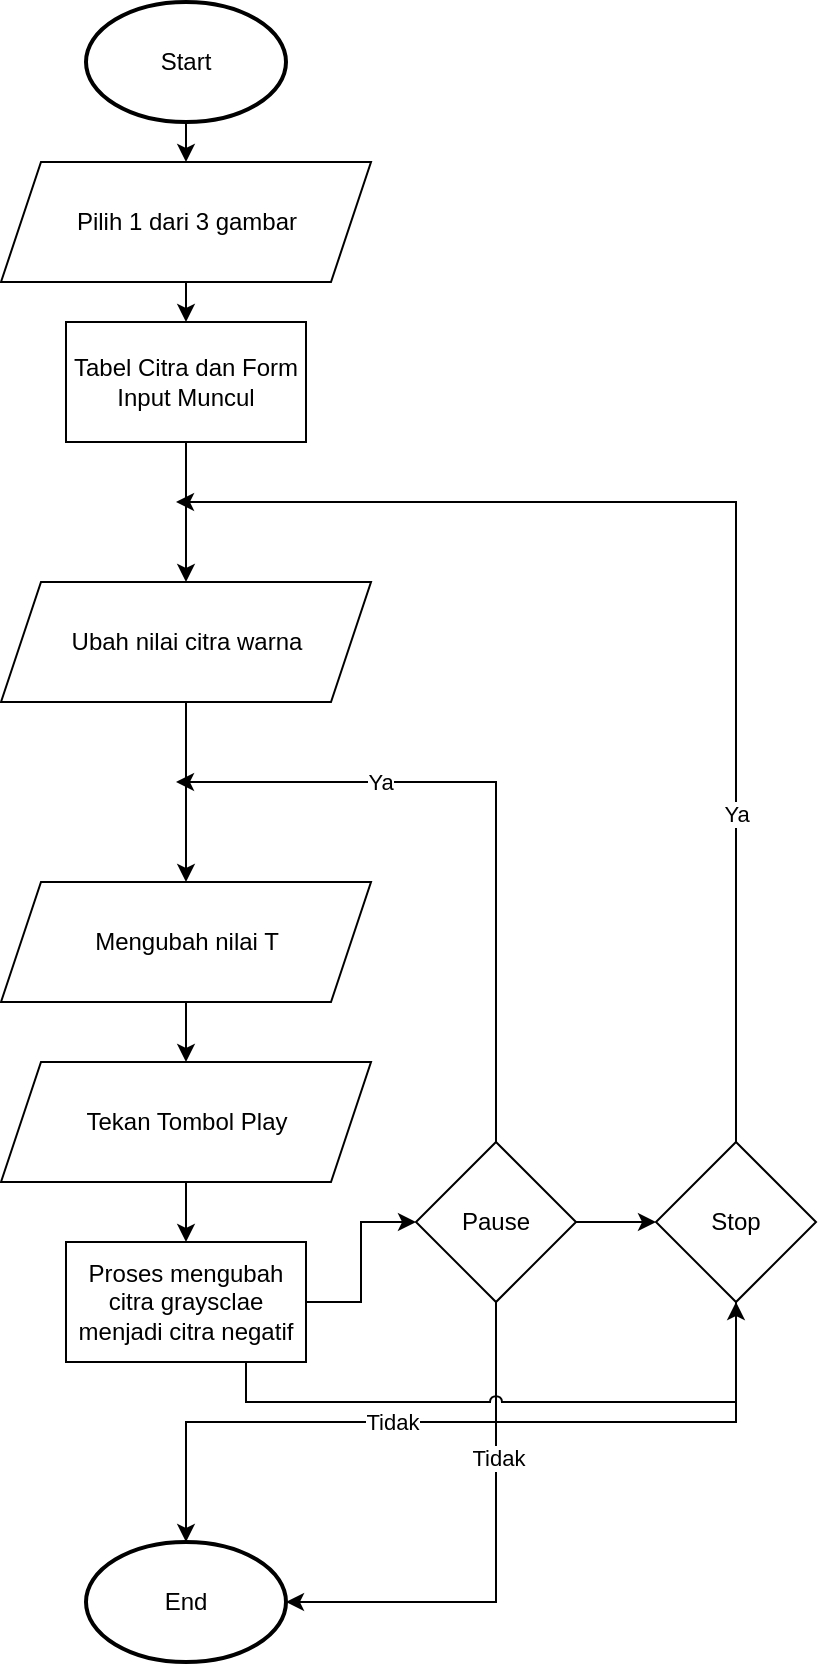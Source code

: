 <mxfile version="24.7.14">
  <diagram name="Page-1" id="wDgwUH4yZrsznBnCyvqJ">
    <mxGraphModel dx="1245" dy="693" grid="1" gridSize="10" guides="1" tooltips="1" connect="1" arrows="1" fold="1" page="1" pageScale="1" pageWidth="850" pageHeight="1100" math="0" shadow="0">
      <root>
        <mxCell id="0" />
        <mxCell id="1" parent="0" />
        <mxCell id="YPFUfWVb4xvoclRdpn4Y-13" style="edgeStyle=orthogonalEdgeStyle;rounded=0;orthogonalLoop=1;jettySize=auto;html=1;exitX=0.5;exitY=1;exitDx=0;exitDy=0;exitPerimeter=0;entryX=0.5;entryY=0;entryDx=0;entryDy=0;" parent="1" source="YPFUfWVb4xvoclRdpn4Y-2" target="YPFUfWVb4xvoclRdpn4Y-4" edge="1">
          <mxGeometry relative="1" as="geometry" />
        </mxCell>
        <mxCell id="YPFUfWVb4xvoclRdpn4Y-2" value="Start" style="strokeWidth=2;html=1;shape=mxgraph.flowchart.start_1;whiteSpace=wrap;" parent="1" vertex="1">
          <mxGeometry x="325" y="170" width="100" height="60" as="geometry" />
        </mxCell>
        <mxCell id="YPFUfWVb4xvoclRdpn4Y-3" value="End" style="strokeWidth=2;html=1;shape=mxgraph.flowchart.start_1;whiteSpace=wrap;" parent="1" vertex="1">
          <mxGeometry x="325" y="940" width="100" height="60" as="geometry" />
        </mxCell>
        <mxCell id="YPFUfWVb4xvoclRdpn4Y-14" style="edgeStyle=orthogonalEdgeStyle;rounded=0;orthogonalLoop=1;jettySize=auto;html=1;exitX=0.5;exitY=1;exitDx=0;exitDy=0;entryX=0.5;entryY=0;entryDx=0;entryDy=0;" parent="1" source="YPFUfWVb4xvoclRdpn4Y-4" target="YPFUfWVb4xvoclRdpn4Y-5" edge="1">
          <mxGeometry relative="1" as="geometry" />
        </mxCell>
        <mxCell id="YPFUfWVb4xvoclRdpn4Y-4" value="Pilih 1 dari 3 gambar" style="shape=parallelogram;perimeter=parallelogramPerimeter;whiteSpace=wrap;html=1;fixedSize=1;" parent="1" vertex="1">
          <mxGeometry x="282.5" y="250" width="185" height="60" as="geometry" />
        </mxCell>
        <mxCell id="YPFUfWVb4xvoclRdpn4Y-15" style="edgeStyle=orthogonalEdgeStyle;rounded=0;orthogonalLoop=1;jettySize=auto;html=1;entryX=0.5;entryY=0;entryDx=0;entryDy=0;" parent="1" source="YPFUfWVb4xvoclRdpn4Y-5" target="YPFUfWVb4xvoclRdpn4Y-6" edge="1">
          <mxGeometry relative="1" as="geometry">
            <mxPoint x="375" y="440" as="sourcePoint" />
          </mxGeometry>
        </mxCell>
        <mxCell id="YPFUfWVb4xvoclRdpn4Y-5" value="Tabel Citra dan Form Input Muncul" style="rounded=0;whiteSpace=wrap;html=1;" parent="1" vertex="1">
          <mxGeometry x="315" y="330" width="120" height="60" as="geometry" />
        </mxCell>
        <mxCell id="YPFUfWVb4xvoclRdpn4Y-6" value="Ubah nilai citra warna" style="shape=parallelogram;perimeter=parallelogramPerimeter;whiteSpace=wrap;html=1;fixedSize=1;" parent="1" vertex="1">
          <mxGeometry x="282.5" y="460" width="185" height="60" as="geometry" />
        </mxCell>
        <mxCell id="YPFUfWVb4xvoclRdpn4Y-17" style="edgeStyle=orthogonalEdgeStyle;rounded=0;orthogonalLoop=1;jettySize=auto;html=1;exitX=0.5;exitY=1;exitDx=0;exitDy=0;entryX=0.5;entryY=0;entryDx=0;entryDy=0;" parent="1" source="YPFUfWVb4xvoclRdpn4Y-7" target="YPFUfWVb4xvoclRdpn4Y-9" edge="1">
          <mxGeometry relative="1" as="geometry" />
        </mxCell>
        <mxCell id="YPFUfWVb4xvoclRdpn4Y-7" value="Tekan Tombol Play" style="shape=parallelogram;perimeter=parallelogramPerimeter;whiteSpace=wrap;html=1;fixedSize=1;" parent="1" vertex="1">
          <mxGeometry x="282.5" y="700" width="185" height="60" as="geometry" />
        </mxCell>
        <mxCell id="YPFUfWVb4xvoclRdpn4Y-18" style="edgeStyle=orthogonalEdgeStyle;rounded=0;orthogonalLoop=1;jettySize=auto;html=1;exitX=1;exitY=0.5;exitDx=0;exitDy=0;entryX=0;entryY=0.5;entryDx=0;entryDy=0;" parent="1" source="YPFUfWVb4xvoclRdpn4Y-9" target="YPFUfWVb4xvoclRdpn4Y-19" edge="1">
          <mxGeometry relative="1" as="geometry">
            <mxPoint x="510" y="720" as="targetPoint" />
          </mxGeometry>
        </mxCell>
        <mxCell id="YPFUfWVb4xvoclRdpn4Y-9" value="Proses mengubah citra graysclae menjadi citra negatif" style="rounded=0;whiteSpace=wrap;html=1;" parent="1" vertex="1">
          <mxGeometry x="315" y="790" width="120" height="60" as="geometry" />
        </mxCell>
        <mxCell id="YPFUfWVb4xvoclRdpn4Y-23" style="edgeStyle=orthogonalEdgeStyle;rounded=0;orthogonalLoop=1;jettySize=auto;html=1;exitX=0.5;exitY=0;exitDx=0;exitDy=0;" parent="1" source="YPFUfWVb4xvoclRdpn4Y-19" edge="1">
          <mxGeometry relative="1" as="geometry">
            <mxPoint x="370" y="560" as="targetPoint" />
            <Array as="points">
              <mxPoint x="530" y="560" />
            </Array>
          </mxGeometry>
        </mxCell>
        <mxCell id="YPFUfWVb4xvoclRdpn4Y-24" value="Ya" style="edgeLabel;html=1;align=center;verticalAlign=middle;resizable=0;points=[];" parent="YPFUfWVb4xvoclRdpn4Y-23" vertex="1" connectable="0">
          <mxGeometry x="0.402" relative="1" as="geometry">
            <mxPoint as="offset" />
          </mxGeometry>
        </mxCell>
        <mxCell id="YPFUfWVb4xvoclRdpn4Y-30" style="edgeStyle=orthogonalEdgeStyle;rounded=0;orthogonalLoop=1;jettySize=auto;html=1;exitX=1;exitY=0.5;exitDx=0;exitDy=0;entryX=0;entryY=0.5;entryDx=0;entryDy=0;" parent="1" source="YPFUfWVb4xvoclRdpn4Y-19" target="YPFUfWVb4xvoclRdpn4Y-29" edge="1">
          <mxGeometry relative="1" as="geometry" />
        </mxCell>
        <mxCell id="YPFUfWVb4xvoclRdpn4Y-19" value="Pause" style="rhombus;whiteSpace=wrap;html=1;" parent="1" vertex="1">
          <mxGeometry x="490" y="740" width="80" height="80" as="geometry" />
        </mxCell>
        <mxCell id="YPFUfWVb4xvoclRdpn4Y-25" style="edgeStyle=orthogonalEdgeStyle;rounded=0;orthogonalLoop=1;jettySize=auto;html=1;exitX=0.5;exitY=1;exitDx=0;exitDy=0;entryX=1;entryY=0.5;entryDx=0;entryDy=0;entryPerimeter=0;" parent="1" source="YPFUfWVb4xvoclRdpn4Y-19" target="YPFUfWVb4xvoclRdpn4Y-3" edge="1">
          <mxGeometry relative="1" as="geometry" />
        </mxCell>
        <mxCell id="YPFUfWVb4xvoclRdpn4Y-26" value="Tidak" style="edgeLabel;html=1;align=center;verticalAlign=middle;resizable=0;points=[];" parent="YPFUfWVb4xvoclRdpn4Y-25" vertex="1" connectable="0">
          <mxGeometry x="-0.388" y="1" relative="1" as="geometry">
            <mxPoint as="offset" />
          </mxGeometry>
        </mxCell>
        <mxCell id="YPFUfWVb4xvoclRdpn4Y-38" style="edgeStyle=orthogonalEdgeStyle;rounded=0;orthogonalLoop=1;jettySize=auto;html=1;exitX=0.5;exitY=1;exitDx=0;exitDy=0;entryX=0.5;entryY=0;entryDx=0;entryDy=0;" parent="1" source="YPFUfWVb4xvoclRdpn4Y-6" target="YPFUfWVb4xvoclRdpn4Y-36" edge="1">
          <mxGeometry relative="1" as="geometry">
            <mxPoint x="375" y="570" as="sourcePoint" />
          </mxGeometry>
        </mxCell>
        <mxCell id="YPFUfWVb4xvoclRdpn4Y-32" style="edgeStyle=orthogonalEdgeStyle;rounded=0;orthogonalLoop=1;jettySize=auto;html=1;exitX=0.5;exitY=0;exitDx=0;exitDy=0;" parent="1" source="YPFUfWVb4xvoclRdpn4Y-29" edge="1">
          <mxGeometry relative="1" as="geometry">
            <mxPoint x="370" y="420" as="targetPoint" />
            <Array as="points">
              <mxPoint x="650" y="420" />
            </Array>
          </mxGeometry>
        </mxCell>
        <mxCell id="YPFUfWVb4xvoclRdpn4Y-33" value="Ya" style="edgeLabel;html=1;align=center;verticalAlign=middle;resizable=0;points=[];" parent="YPFUfWVb4xvoclRdpn4Y-32" vertex="1" connectable="0">
          <mxGeometry x="-0.451" relative="1" as="geometry">
            <mxPoint as="offset" />
          </mxGeometry>
        </mxCell>
        <mxCell id="YPFUfWVb4xvoclRdpn4Y-29" value="Stop" style="rhombus;whiteSpace=wrap;html=1;" parent="1" vertex="1">
          <mxGeometry x="610" y="740" width="80" height="80" as="geometry" />
        </mxCell>
        <mxCell id="YPFUfWVb4xvoclRdpn4Y-31" style="edgeStyle=orthogonalEdgeStyle;rounded=0;orthogonalLoop=1;jettySize=auto;html=1;exitX=0.75;exitY=1;exitDx=0;exitDy=0;entryX=0.5;entryY=1;entryDx=0;entryDy=0;jumpStyle=arc;" parent="1" source="YPFUfWVb4xvoclRdpn4Y-9" target="YPFUfWVb4xvoclRdpn4Y-29" edge="1">
          <mxGeometry relative="1" as="geometry">
            <mxPoint x="435" y="790" as="sourcePoint" />
            <mxPoint x="688.64" y="800.52" as="targetPoint" />
          </mxGeometry>
        </mxCell>
        <mxCell id="YPFUfWVb4xvoclRdpn4Y-34" style="edgeStyle=orthogonalEdgeStyle;rounded=0;orthogonalLoop=1;jettySize=auto;html=1;exitX=0.5;exitY=1;exitDx=0;exitDy=0;entryX=0.5;entryY=0;entryDx=0;entryDy=0;entryPerimeter=0;" parent="1" source="YPFUfWVb4xvoclRdpn4Y-29" target="YPFUfWVb4xvoclRdpn4Y-3" edge="1">
          <mxGeometry relative="1" as="geometry" />
        </mxCell>
        <mxCell id="YPFUfWVb4xvoclRdpn4Y-35" value="Tidak" style="edgeLabel;html=1;align=center;verticalAlign=middle;resizable=0;points=[];" parent="YPFUfWVb4xvoclRdpn4Y-34" vertex="1" connectable="0">
          <mxGeometry x="0.175" relative="1" as="geometry">
            <mxPoint as="offset" />
          </mxGeometry>
        </mxCell>
        <mxCell id="YPFUfWVb4xvoclRdpn4Y-39" style="edgeStyle=orthogonalEdgeStyle;rounded=0;orthogonalLoop=1;jettySize=auto;html=1;exitX=0.5;exitY=1;exitDx=0;exitDy=0;entryX=0.5;entryY=0;entryDx=0;entryDy=0;" parent="1" source="YPFUfWVb4xvoclRdpn4Y-36" target="YPFUfWVb4xvoclRdpn4Y-7" edge="1">
          <mxGeometry relative="1" as="geometry" />
        </mxCell>
        <mxCell id="YPFUfWVb4xvoclRdpn4Y-36" value="Mengubah nilai T" style="shape=parallelogram;perimeter=parallelogramPerimeter;whiteSpace=wrap;html=1;fixedSize=1;" parent="1" vertex="1">
          <mxGeometry x="282.5" y="610" width="185" height="60" as="geometry" />
        </mxCell>
      </root>
    </mxGraphModel>
  </diagram>
</mxfile>
